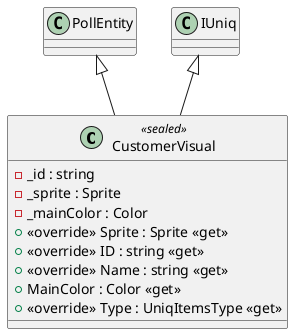 @startuml
class CustomerVisual <<sealed>> {
    - _id : string
    - _sprite : Sprite
    - _mainColor : Color
    + <<override>> Sprite : Sprite <<get>>
    + <<override>> ID : string <<get>>
    + <<override>> Name : string <<get>>
    + MainColor : Color <<get>>
    + <<override>> Type : UniqItemsType <<get>>
}
PollEntity <|-- CustomerVisual
IUniq <|-- CustomerVisual
@enduml
